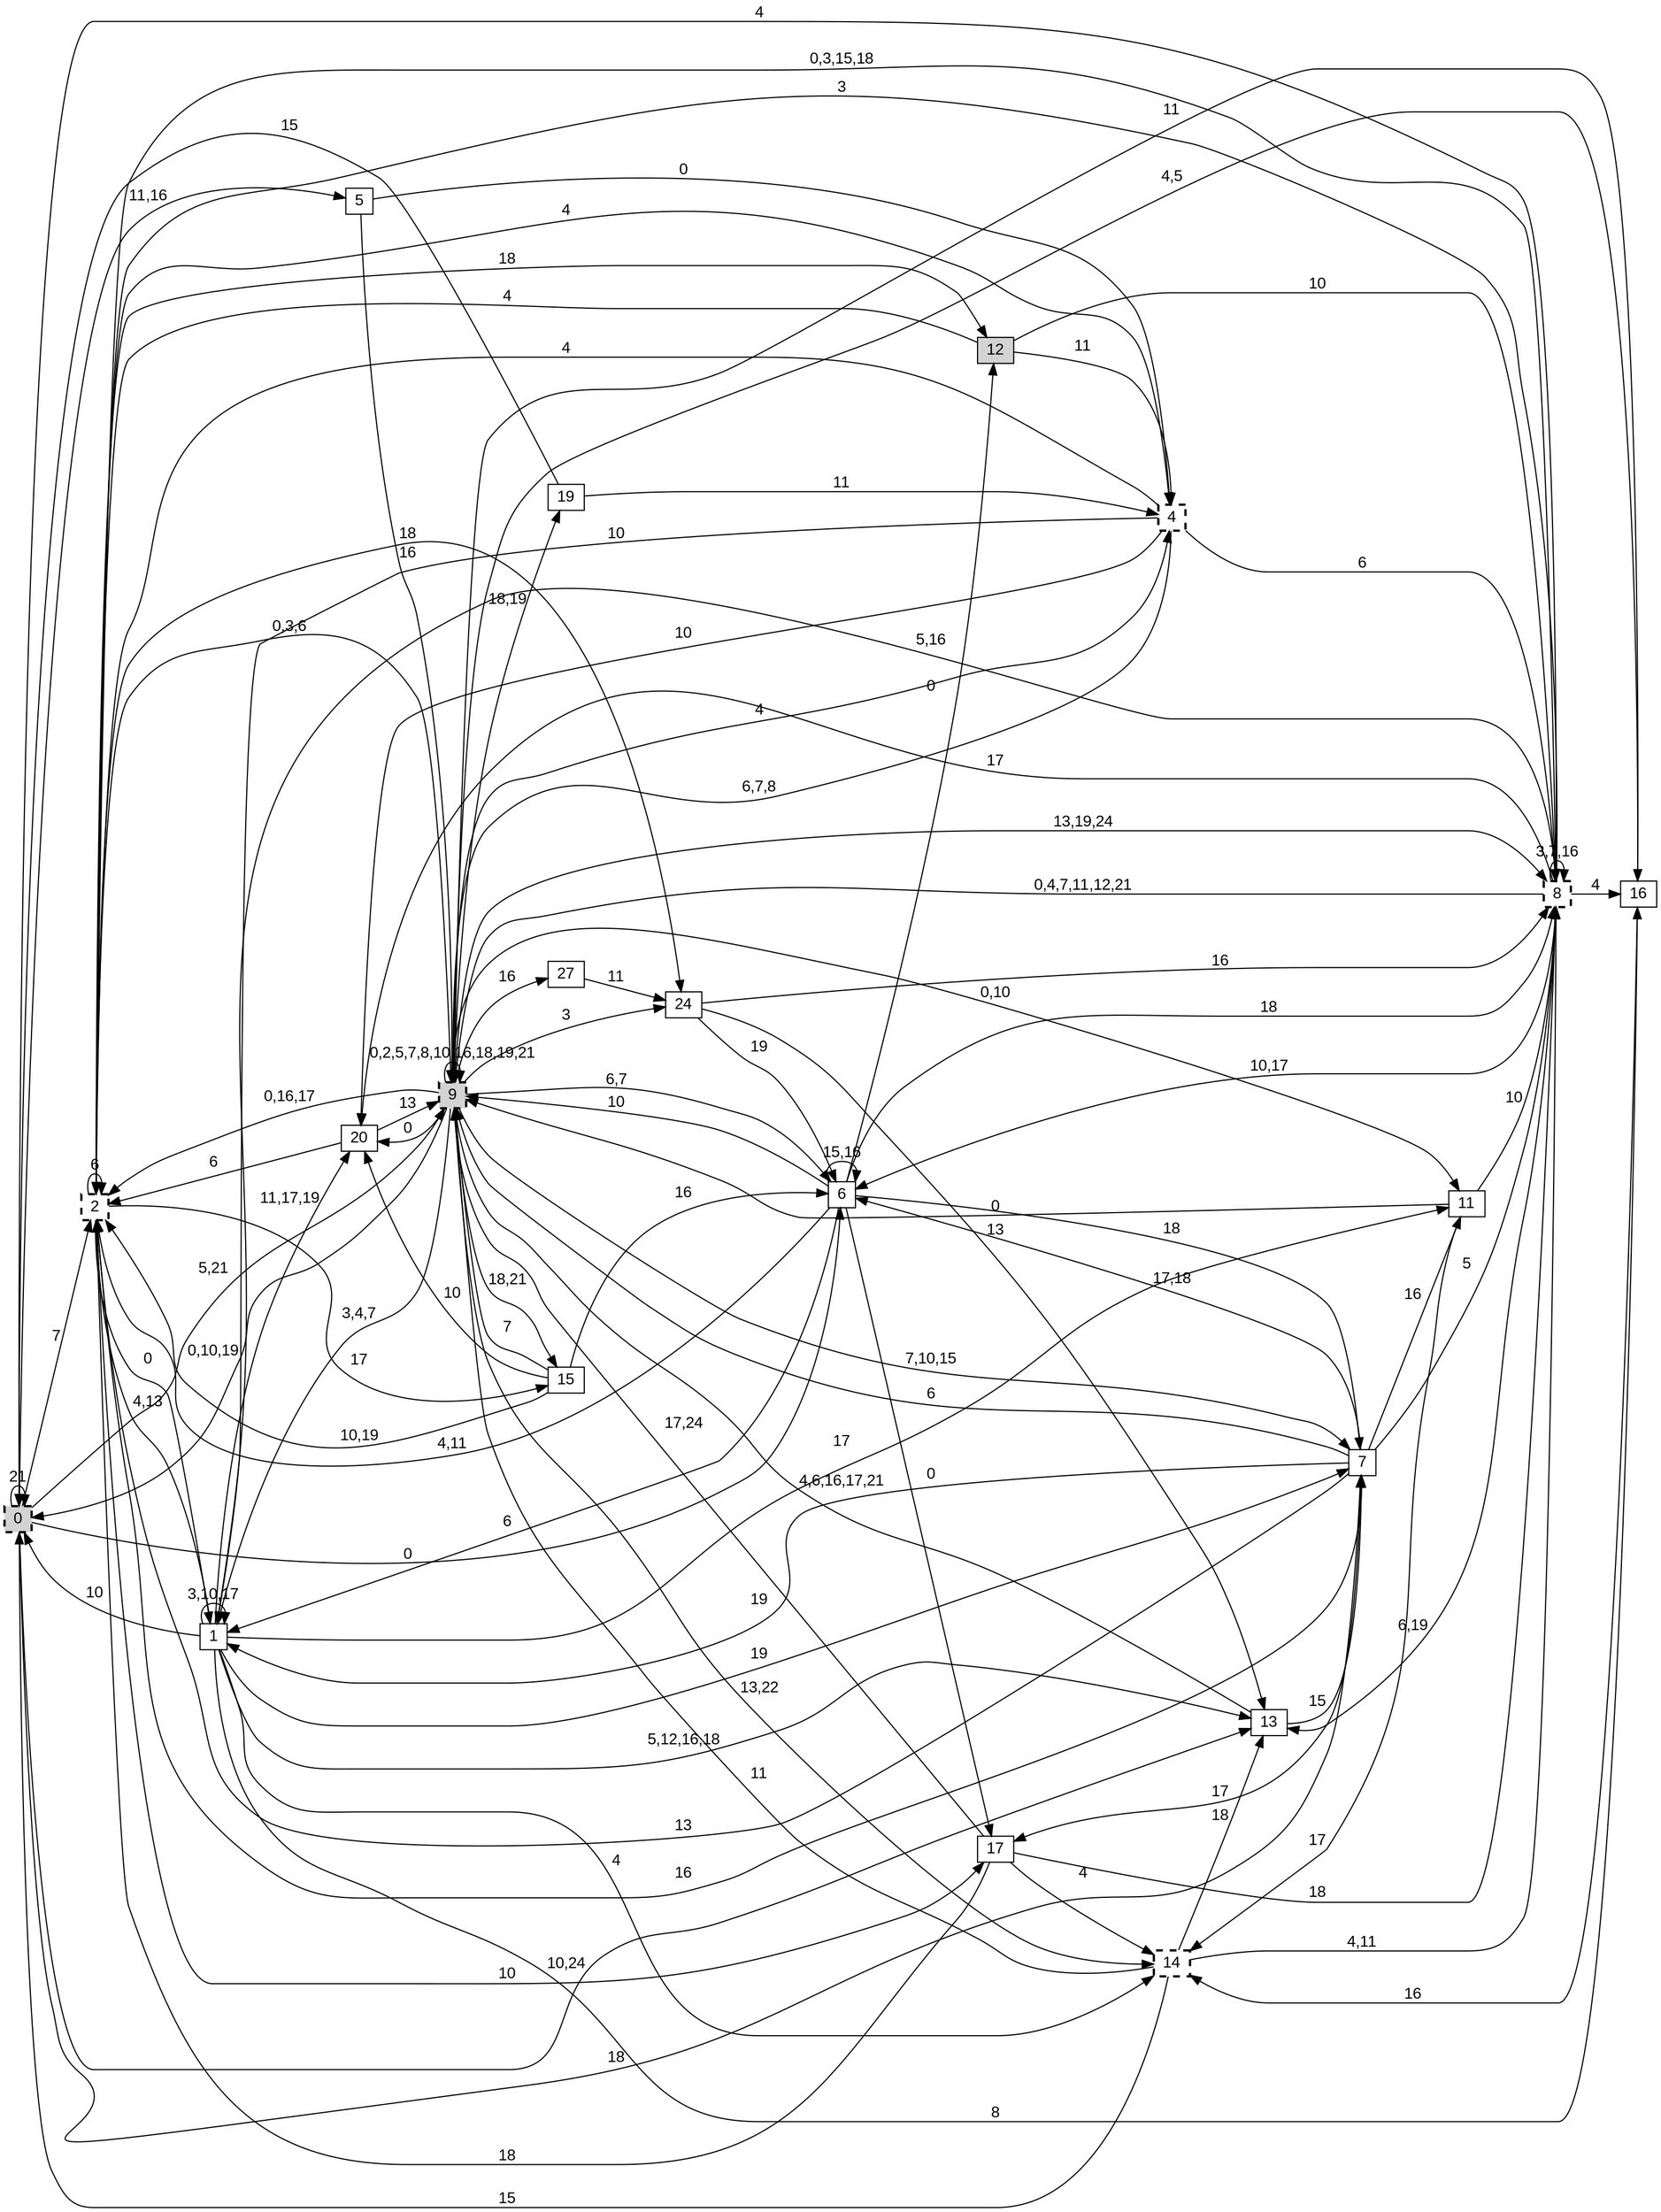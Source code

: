digraph "NDFA" {
  rankdir=LR
  node [shape=box width=0.1 height=0.1 fontname=Arial]
  edge [fontname=Arial]
/* Estados */
 s0 [label="0" style="filled,bold,dashed"] /* I:1 F:1 D:0 */
 s1 [label="1" ] /* I:0 F:0 D:0 */
 s2 [label="2" style="bold,dashed"] /* I:0 F:1 D:0 */
 s4 [label="4" style="bold,dashed"] /* I:0 F:1 D:0 */
 s5 [label="5" ] /* I:0 F:0 D:0 */
 s6 [label="6" ] /* I:0 F:0 D:0 */
 s7 [label="7" ] /* I:0 F:0 D:0 */
 s8 [label="8" style="bold,dashed"] /* I:0 F:1 D:0 */
 s9 [label="9" style="filled,bold,dashed"] /* I:1 F:1 D:0 */
 s11 [label="11" ] /* I:0 F:0 D:0 */
 s12 [label="12" style="filled"] /* I:1 F:0 D:0 */
 s13 [label="13" ] /* I:0 F:0 D:0 */
 s14 [label="14" style="bold,dashed"] /* I:0 F:1 D:0 */
 s15 [label="15" ] /* I:0 F:0 D:0 */
 s16 [label="16" ] /* I:0 F:0 D:0 */
 s17 [label="17" ] /* I:0 F:0 D:0 */
 s19 [label="19" ] /* I:0 F:0 D:0 */
 s20 [label="20" ] /* I:0 F:0 D:0 */
 s24 [label="24" ] /* I:0 F:0 D:0 */
 s27 [label="27" ] /* I:0 F:0 D:0 */
/* Transiciones */
  s0 -> s0 [label="21"]
  s0 -> s2 [label="7"]
  s0 -> s5 [label="11,16"]
  s0 -> s6 [label="0"]
  s0 -> s7 [label="18"]
  s0 -> s9 [label="5,21"]
  s0 -> s13 [label="10,24"]
  s1 -> s0 [label="10"]
  s1 -> s1 [label="3,10,17"]
  s1 -> s2 [label="4,13"]
  s1 -> s7 [label="19"]
  s1 -> s8 [label="5,16"]
  s1 -> s11 [label="17"]
  s1 -> s13 [label="5,12,16,18"]
  s1 -> s14 [label="4"]
  s1 -> s16 [label="8"]
  s1 -> s20 [label="11,17,19"]
  s2 -> s1 [label="0"]
  s2 -> s2 [label="6"]
  s2 -> s4 [label="4"]
  s2 -> s7 [label="16"]
  s2 -> s8 [label="0,3,15,18"]
  s2 -> s9 [label="0,3,6"]
  s2 -> s12 [label="18"]
  s2 -> s15 [label="17"]
  s2 -> s17 [label="10"]
  s2 -> s24 [label="18"]
  s4 -> s1 [label="10"]
  s4 -> s2 [label="4"]
  s4 -> s8 [label="6"]
  s4 -> s9 [label="6,7,8"]
  s4 -> s20 [label="10"]
  s5 -> s4 [label="0"]
  s5 -> s9 [label="16"]
  s6 -> s1 [label="6"]
  s6 -> s2 [label="4,11"]
  s6 -> s6 [label="15,16"]
  s6 -> s7 [label="18"]
  s6 -> s8 [label="18"]
  s6 -> s9 [label="10"]
  s6 -> s12 [label="0"]
  s6 -> s17 [label="0"]
  s7 -> s1 [label="19"]
  s7 -> s2 [label="13"]
  s7 -> s6 [label="17,18"]
  s7 -> s8 [label="5"]
  s7 -> s9 [label="6"]
  s7 -> s11 [label="16"]
  s7 -> s17 [label="17"]
  s8 -> s0 [label="4"]
  s8 -> s2 [label="3"]
  s8 -> s6 [label="10,17"]
  s8 -> s8 [label="3,7,16"]
  s8 -> s9 [label="0,4,7,11,12,21"]
  s8 -> s13 [label="6,19"]
  s8 -> s16 [label="4"]
  s8 -> s20 [label="17"]
  s9 -> s0 [label="0,10,19"]
  s9 -> s1 [label="3,4,7"]
  s9 -> s2 [label="0,16,17"]
  s9 -> s4 [label="4"]
  s9 -> s6 [label="6,7"]
  s9 -> s7 [label="7,10,15"]
  s9 -> s8 [label="13,19,24"]
  s9 -> s9 [label="0,2,5,7,8,10,16,18,19,21"]
  s9 -> s11 [label="0,10"]
  s9 -> s14 [label="13,22"]
  s9 -> s15 [label="18,21"]
  s9 -> s16 [label="11"]
  s9 -> s19 [label="18,19"]
  s9 -> s20 [label="0"]
  s9 -> s24 [label="3"]
  s9 -> s27 [label="16"]
  s11 -> s8 [label="10"]
  s11 -> s9 [label="0"]
  s11 -> s14 [label="17"]
  s12 -> s2 [label="4"]
  s12 -> s4 [label="11"]
  s12 -> s8 [label="10"]
  s13 -> s7 [label="15"]
  s13 -> s9 [label="4,6,16,17,21"]
  s14 -> s0 [label="15"]
  s14 -> s8 [label="4,11"]
  s14 -> s9 [label="11"]
  s14 -> s13 [label="18"]
  s15 -> s2 [label="10,19"]
  s15 -> s6 [label="16"]
  s15 -> s9 [label="7"]
  s15 -> s20 [label="10"]
  s16 -> s9 [label="4,5"]
  s16 -> s14 [label="16"]
  s17 -> s2 [label="18"]
  s17 -> s8 [label="18"]
  s17 -> s9 [label="17,24"]
  s17 -> s14 [label="4"]
  s19 -> s0 [label="15"]
  s19 -> s4 [label="11"]
  s20 -> s2 [label="6"]
  s20 -> s9 [label="13"]
  s24 -> s6 [label="19"]
  s24 -> s8 [label="16"]
  s24 -> s13 [label="13"]
  s27 -> s24 [label="11"]
}
